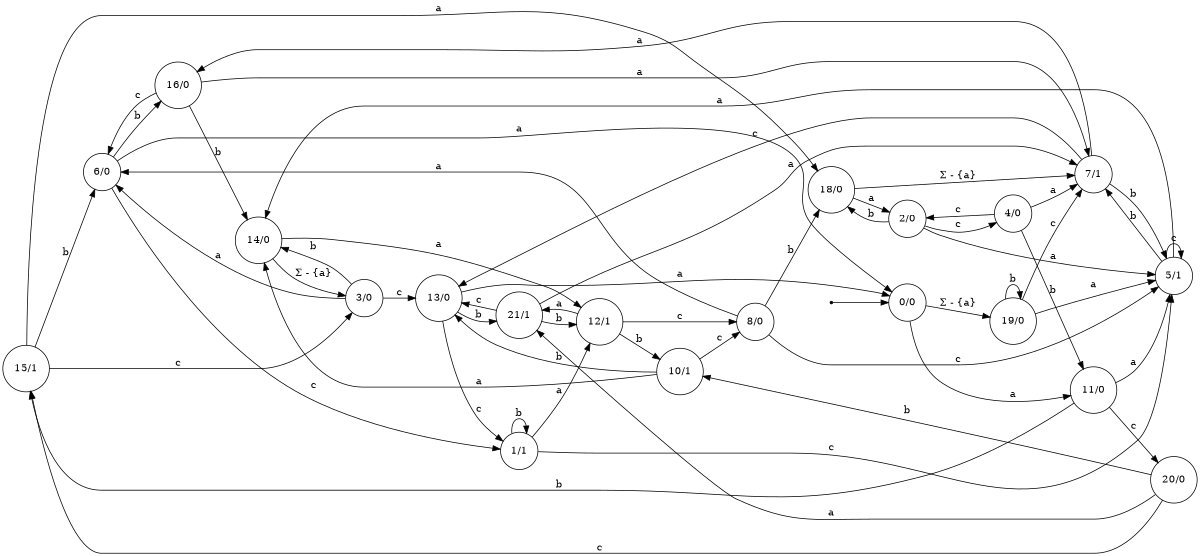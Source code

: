 digraph moore_machine {
	rankdir=LR size="8,5"
	node [shape=circle]
	15 [label="15/1"]
	15 -> 6 [label=b]
	15 -> 3 [label=c]
	15 -> 18 [label=a]
	5 [label="5/1"]
	5 -> 7 [label=b]
	5 -> 5 [label=c]
	5 -> 14 [label=a]
	18 [label="18/0"]
	18 -> 7 [label="Σ - {a}"]
	18 -> 2 [label=a]
	12 [label="12/1"]
	12 -> 10 [label=b]
	12 -> 8 [label=c]
	12 -> 21 [label=a]
	8 [label="8/0"]
	8 -> 18 [label=b]
	8 -> 5 [label=c]
	8 -> 6 [label=a]
	14 [label="14/0"]
	14 -> 3 [label="Σ - {a}"]
	14 -> 12 [label=a]
	6 [label="6/0"]
	6 -> 16 [label=b]
	6 -> 1 [label=c]
	6 -> 0 [label=a]
	7 [label="7/1"]
	7 -> 5 [label=b]
	7 -> 13 [label=c]
	7 -> 16 [label=a]
	13 [label="13/0"]
	13 -> 21 [label=b]
	13 -> 1 [label=c]
	13 -> 0 [label=a]
	11 [label="11/0"]
	11 -> 15 [label=b]
	11 -> 20 [label=c]
	11 -> 5 [label=a]
	2 [label="2/0"]
	2 -> 18 [label=b]
	2 -> 4 [label=c]
	2 -> 5 [label=a]
	16 [label="16/0"]
	16 -> 14 [label=b]
	16 -> 6 [label=c]
	16 -> 7 [label=a]
	21 [label="21/1"]
	21 -> 12 [label=b]
	21 -> 13 [label=c]
	21 -> 7 [label=a]
	1 [label="1/1"]
	1 -> 1 [label=b]
	1 -> 5 [label=c]
	1 -> 12 [label=a]
	4 [label="4/0"]
	4 -> 11 [label=b]
	4 -> 2 [label=c]
	4 -> 7 [label=a]
	10 [label="10/1"]
	10 -> 13 [label=b]
	10 -> 8 [label=c]
	10 -> 14 [label=a]
	3 [label="3/0"]
	3 -> 14 [label=b]
	3 -> 13 [label=c]
	3 -> 6 [label=a]
	20 [label="20/0"]
	20 -> 10 [label=b]
	20 -> 15 [label=c]
	20 -> 21 [label=a]
	0 [label="0/0"]
	0 -> 19 [label="Σ - {a}"]
	0 -> 11 [label=a]
	19 [label="19/0"]
	19 -> 19 [label=b]
	19 -> 7 [label=c]
	19 -> 5 [label=a]
	node [shape=point]
	start
	start -> 0
}
